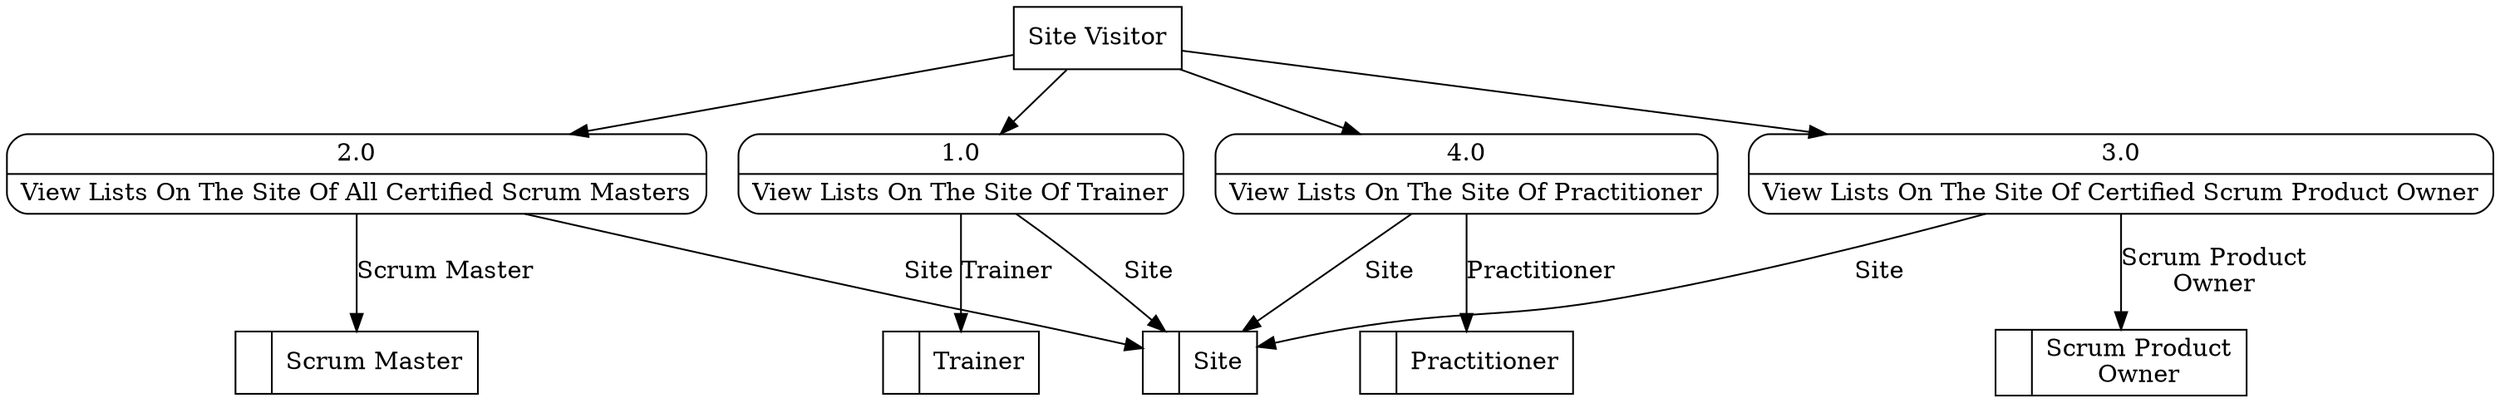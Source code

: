 digraph dfd2{ 
node[shape=record]
200 [label="<f0>  |<f1> Site " ];
201 [label="<f0>  |<f1> Trainer " ];
202 [label="<f0>  |<f1> Practitioner " ];
203 [label="<f0>  |<f1> Scrum Product\nOwner " ];
204 [label="<f0>  |<f1> Scrum Master " ];
205 [label="Site Visitor" shape=box];
206 [label="{<f0> 1.0|<f1> View Lists On The Site Of Trainer }" shape=Mrecord];
207 [label="{<f0> 2.0|<f1> View Lists On The Site Of All Certified Scrum Masters }" shape=Mrecord];
208 [label="{<f0> 3.0|<f1> View Lists On The Site Of Certified Scrum Product Owner }" shape=Mrecord];
209 [label="{<f0> 4.0|<f1> View Lists On The Site Of Practitioner }" shape=Mrecord];
205 -> 206
205 -> 207
205 -> 208
205 -> 209
206 -> 201 [label="Trainer"]
206 -> 200 [label="Site"]
207 -> 200 [label="Site"]
207 -> 204 [label="Scrum Master"]
208 -> 203 [label="Scrum Product\nOwner"]
208 -> 200 [label="Site"]
209 -> 202 [label="Practitioner"]
209 -> 200 [label="Site"]
}